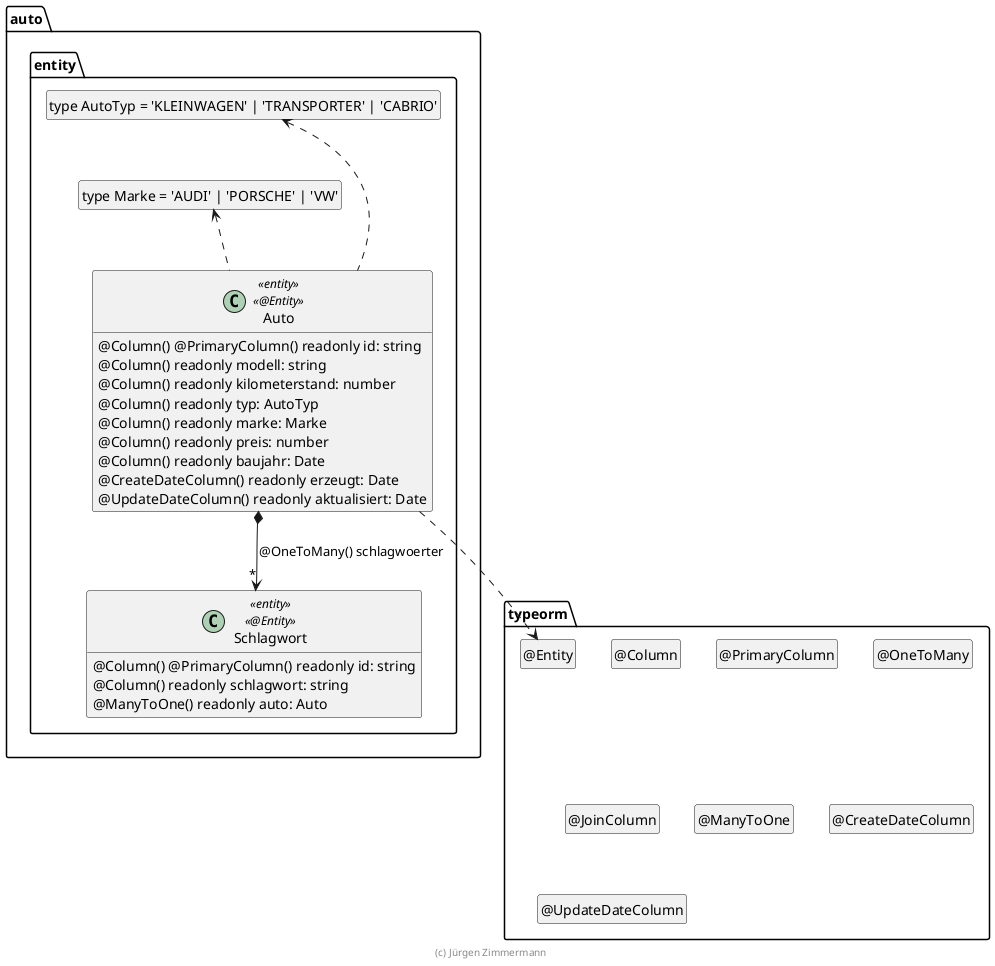 ' Copyright (C) 2019 - present Juergen Zimmermann, Hochschule Karlsruhe
'
' This program is free software: you can redistribute it and/or modify
' it under the terms of the GNU General Public License as published by
' the Free Software Foundation, either version 3 of the License, or
' (at your option) any later version.
'
' This program is distributed in the hope that it will be useful,
' but WITHOUT ANY WARRANTY; without even the implied warranty of
' MERCHANTABILITY or FITNESS FOR A PARTICULAR PURPOSE.  See the
' GNU General Public License for more details.
'
' You should have received a copy of the GNU General Public License
' along with this program.  If not, see <https://www.gnu.org/licenses/>.

' Preview durch <Alt>d

@startuml Entity

package typeorm {
  class "@Entity" as Entity
  hide Entity circle
  class "@Column" as Column
  hide Column circle
  class "@PrimaryColumn" as PrimaryColumn
  hide PrimaryColumn circle
  class "@OneToMany" as OneToMany
  hide OneToMany circle
  class "@JoinColumn" as JoinColumn
  hide JoinColumn circle
  class "@ManyToOne" as ManyToOne
  hide ManyToOne circle
  class "@CreateDateColumn" as CreateDateColumn
  hide CreateDateColumn circle
  class "@UpdateDateColumn" as UpdateDateColumn
  hide UpdateDateColumn circle
}

package auto.entity {
  class "type AutoTyp = 'KLEINWAGEN' | 'TRANSPORTER' | 'CABRIO'" as AutoTyp
  hide AutoTyp circle

  class "type Marke = 'AUDI' | 'PORSCHE' | 'VW'" as Marke
  hide Marke circle

  class Auto <<entity>> <<@Entity>> {
    @Column() @PrimaryColumn() readonly id: string
    @Column() readonly modell: string
    @Column() readonly kilometerstand: number
    @Column() readonly typ: AutoTyp
    @Column() readonly marke: Marke
    @Column() readonly preis: number
    @Column() readonly baujahr: Date
    @CreateDateColumn() readonly erzeugt: Date
    @UpdateDateColumn() readonly aktualisiert: Date
  }

  class Schlagwort <<entity>> <<@Entity>> {
    @Column() @PrimaryColumn() readonly id: string
    @Column() readonly schlagwort: string
    @ManyToOne() readonly auto: Auto
  }

  Auto ..> Entity
  Auto *--> "*" Schlagwort : @OneToMany() schlagwoerter
  Auto .up.> AutoTyp
  Auto .up.> Marke

  AutoTyp .[hidden].> Marke
}

hide empty members

footer (c) Jürgen Zimmermann

@enduml
